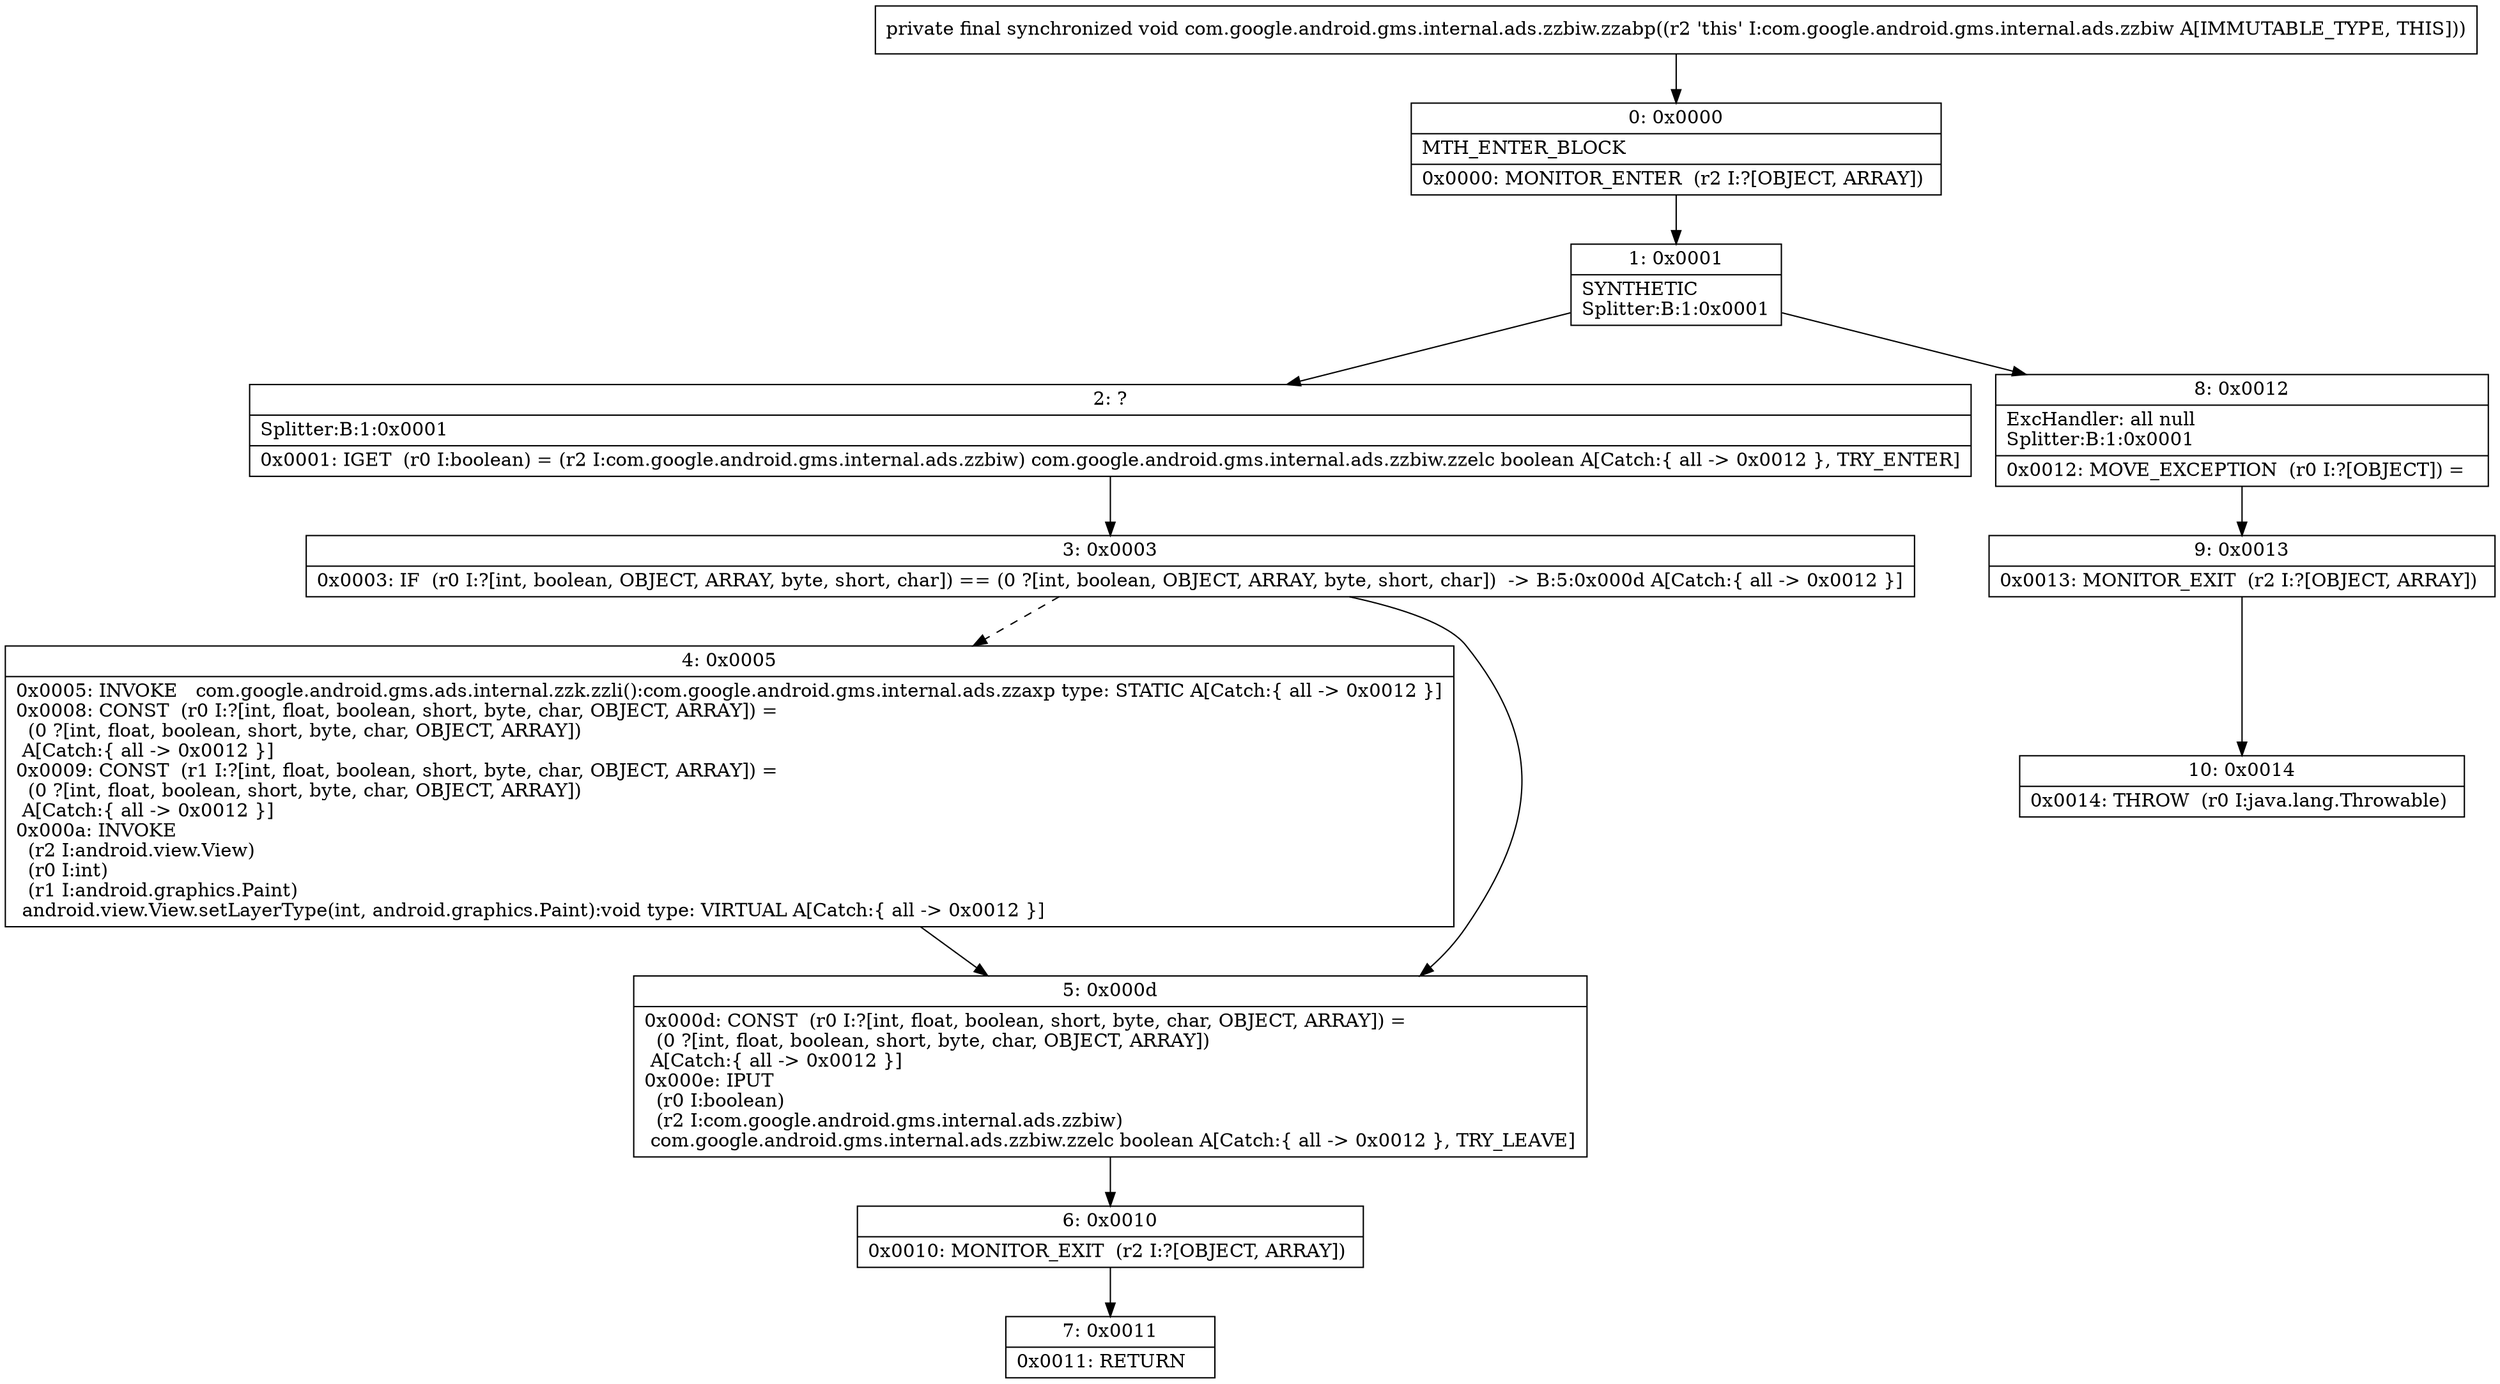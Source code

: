 digraph "CFG forcom.google.android.gms.internal.ads.zzbiw.zzabp()V" {
Node_0 [shape=record,label="{0\:\ 0x0000|MTH_ENTER_BLOCK\l|0x0000: MONITOR_ENTER  (r2 I:?[OBJECT, ARRAY]) \l}"];
Node_1 [shape=record,label="{1\:\ 0x0001|SYNTHETIC\lSplitter:B:1:0x0001\l}"];
Node_2 [shape=record,label="{2\:\ ?|Splitter:B:1:0x0001\l|0x0001: IGET  (r0 I:boolean) = (r2 I:com.google.android.gms.internal.ads.zzbiw) com.google.android.gms.internal.ads.zzbiw.zzelc boolean A[Catch:\{ all \-\> 0x0012 \}, TRY_ENTER]\l}"];
Node_3 [shape=record,label="{3\:\ 0x0003|0x0003: IF  (r0 I:?[int, boolean, OBJECT, ARRAY, byte, short, char]) == (0 ?[int, boolean, OBJECT, ARRAY, byte, short, char])  \-\> B:5:0x000d A[Catch:\{ all \-\> 0x0012 \}]\l}"];
Node_4 [shape=record,label="{4\:\ 0x0005|0x0005: INVOKE   com.google.android.gms.ads.internal.zzk.zzli():com.google.android.gms.internal.ads.zzaxp type: STATIC A[Catch:\{ all \-\> 0x0012 \}]\l0x0008: CONST  (r0 I:?[int, float, boolean, short, byte, char, OBJECT, ARRAY]) = \l  (0 ?[int, float, boolean, short, byte, char, OBJECT, ARRAY])\l A[Catch:\{ all \-\> 0x0012 \}]\l0x0009: CONST  (r1 I:?[int, float, boolean, short, byte, char, OBJECT, ARRAY]) = \l  (0 ?[int, float, boolean, short, byte, char, OBJECT, ARRAY])\l A[Catch:\{ all \-\> 0x0012 \}]\l0x000a: INVOKE  \l  (r2 I:android.view.View)\l  (r0 I:int)\l  (r1 I:android.graphics.Paint)\l android.view.View.setLayerType(int, android.graphics.Paint):void type: VIRTUAL A[Catch:\{ all \-\> 0x0012 \}]\l}"];
Node_5 [shape=record,label="{5\:\ 0x000d|0x000d: CONST  (r0 I:?[int, float, boolean, short, byte, char, OBJECT, ARRAY]) = \l  (0 ?[int, float, boolean, short, byte, char, OBJECT, ARRAY])\l A[Catch:\{ all \-\> 0x0012 \}]\l0x000e: IPUT  \l  (r0 I:boolean)\l  (r2 I:com.google.android.gms.internal.ads.zzbiw)\l com.google.android.gms.internal.ads.zzbiw.zzelc boolean A[Catch:\{ all \-\> 0x0012 \}, TRY_LEAVE]\l}"];
Node_6 [shape=record,label="{6\:\ 0x0010|0x0010: MONITOR_EXIT  (r2 I:?[OBJECT, ARRAY]) \l}"];
Node_7 [shape=record,label="{7\:\ 0x0011|0x0011: RETURN   \l}"];
Node_8 [shape=record,label="{8\:\ 0x0012|ExcHandler: all null\lSplitter:B:1:0x0001\l|0x0012: MOVE_EXCEPTION  (r0 I:?[OBJECT]) =  \l}"];
Node_9 [shape=record,label="{9\:\ 0x0013|0x0013: MONITOR_EXIT  (r2 I:?[OBJECT, ARRAY]) \l}"];
Node_10 [shape=record,label="{10\:\ 0x0014|0x0014: THROW  (r0 I:java.lang.Throwable) \l}"];
MethodNode[shape=record,label="{private final synchronized void com.google.android.gms.internal.ads.zzbiw.zzabp((r2 'this' I:com.google.android.gms.internal.ads.zzbiw A[IMMUTABLE_TYPE, THIS])) }"];
MethodNode -> Node_0;
Node_0 -> Node_1;
Node_1 -> Node_2;
Node_1 -> Node_8;
Node_2 -> Node_3;
Node_3 -> Node_4[style=dashed];
Node_3 -> Node_5;
Node_4 -> Node_5;
Node_5 -> Node_6;
Node_6 -> Node_7;
Node_8 -> Node_9;
Node_9 -> Node_10;
}

